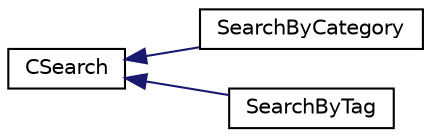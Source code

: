 digraph "Graphical Class Hierarchy"
{
 // LATEX_PDF_SIZE
  edge [fontname="Helvetica",fontsize="10",labelfontname="Helvetica",labelfontsize="10"];
  node [fontname="Helvetica",fontsize="10",shape=record];
  rankdir="LR";
  Node0 [label="CSearch",height=0.2,width=0.4,color="black", fillcolor="white", style="filled",URL="$classCSearch.html",tooltip="Class that handles searching for files, tags etc."];
  Node0 -> Node1 [dir="back",color="midnightblue",fontsize="10",style="solid",fontname="Helvetica"];
  Node1 [label="SearchByCategory",height=0.2,width=0.4,color="black", fillcolor="white", style="filled",URL="$classSearchByCategory.html",tooltip="Class derived form CSearch class, handles only category search."];
  Node0 -> Node2 [dir="back",color="midnightblue",fontsize="10",style="solid",fontname="Helvetica"];
  Node2 [label="SearchByTag",height=0.2,width=0.4,color="black", fillcolor="white", style="filled",URL="$classSearchByTag.html",tooltip="Class derived from CSearch class, handles only tag search."];
}
